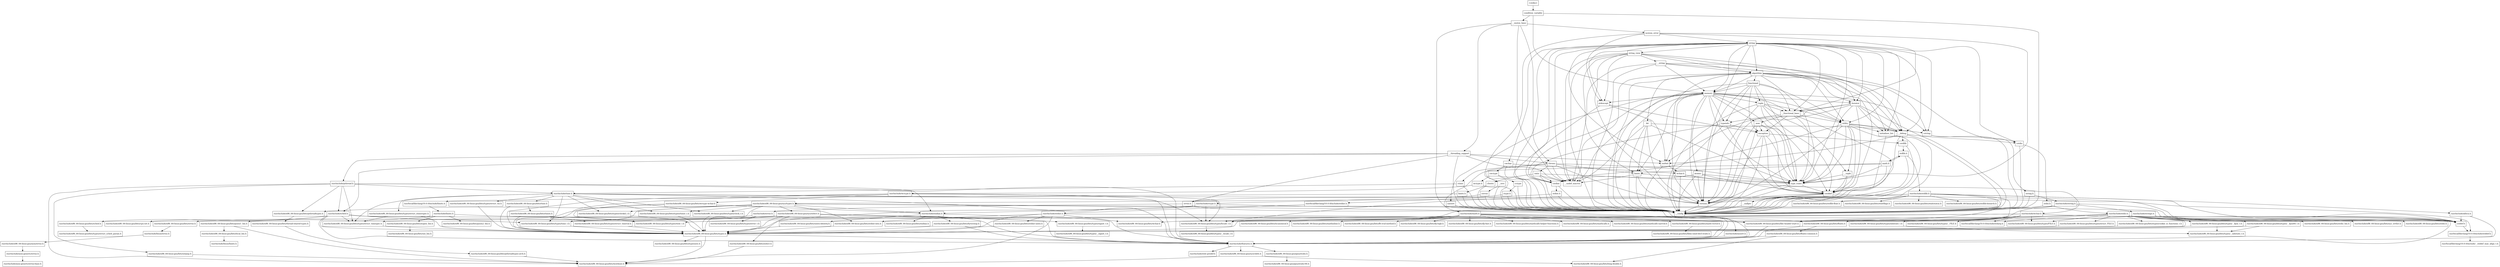 digraph "dependencies" {
  header_0 [ shape="box", label="\<stdin\>" ];
  header_1 [ shape="box", label="condition_variable" ];
  header_10 [ shape="box", label="/usr/include/pthread.h" ];
  header_100 [ shape="box", label="/usr/include/x86_64-linux-gnu/bits/mathcalls.h" ];
  header_101 [ shape="box", label="/usr/include/x86_64-linux-gnu/bits/mathcalls-narrow.h" ];
  header_102 [ shape="box", label="/usr/include/x86_64-linux-gnu/bits/iscanonical.h" ];
  header_103 [ shape="box", label="/usr/include/x86_64-linux-gnu/bits/mathinline.h" ];
  header_104 [ shape="box", label="iosfwd" ];
  header_105 [ shape="box", label="wchar.h" ];
  header_106 [ shape="box", label="/usr/include/wchar.h" ];
  header_107 [ shape="box", label="/usr/local/lib/clang/10.0.0/include/stdarg.h" ];
  header_108 [ shape="box", label="/usr/include/x86_64-linux-gnu/bits/types/wint_t.h" ];
  header_109 [ shape="box", label="/usr/include/x86_64-linux-gnu/bits/types/mbstate_t.h" ];
  header_11 [ shape="box", label="__mutex_base" ];
  header_110 [ shape="box", label="/usr/include/x86_64-linux-gnu/bits/types/__mbstate_t.h" ];
  header_111 [ shape="box", label="/usr/include/x86_64-linux-gnu/bits/types/__FILE.h" ];
  header_112 [ shape="box", label="/usr/include/x86_64-linux-gnu/bits/types/FILE.h" ];
  header_113 [ shape="box", label="__functional_base" ];
  header_114 [ shape="box", label="typeinfo" ];
  header_115 [ shape="box", label="new" ];
  header_116 [ shape="box", label="utility" ];
  header_117 [ shape="box", label="__tuple" ];
  header_118 [ shape="box", label="initializer_list" ];
  header_119 [ shape="box", label="cstring" ];
  header_12 [ shape="box", label="chrono" ];
  header_120 [ shape="box", label="string.h" ];
  header_121 [ shape="box", label="/usr/include/string.h" ];
  header_122 [ shape="box", label="/usr/include/strings.h" ];
  header_123 [ shape="box", label="__debug" ];
  header_124 [ shape="box", label="cstdio" ];
  header_125 [ shape="box", label="stdio.h" ];
  header_126 [ shape="box", label="/usr/include/stdio.h" ];
  header_127 [ shape="box", label="/usr/include/x86_64-linux-gnu/bits/types/__fpos_t.h" ];
  header_128 [ shape="box", label="/usr/include/x86_64-linux-gnu/bits/types/__fpos64_t.h" ];
  header_129 [ shape="box", label="/usr/include/x86_64-linux-gnu/bits/types/struct_FILE.h" ];
  header_13 [ shape="box", label="ctime" ];
  header_130 [ shape="box", label="/usr/include/x86_64-linux-gnu/bits/types/cookie_io_functions_t.h" ];
  header_131 [ shape="box", label="/usr/include/x86_64-linux-gnu/bits/stdio_lim.h" ];
  header_132 [ shape="box", label="/usr/include/x86_64-linux-gnu/bits/sys_errlist.h" ];
  header_133 [ shape="box", label="/usr/include/x86_64-linux-gnu/bits/stdio.h" ];
  header_134 [ shape="box", label="string" ];
  header_135 [ shape="box", label="string_view" ];
  header_136 [ shape="box", label="__string" ];
  header_137 [ shape="box", label="algorithm" ];
  header_138 [ shape="box", label="memory" ];
  header_139 [ shape="box", label="iterator" ];
  header_14 [ shape="box", label="/usr/include/time.h" ];
  header_140 [ shape="box", label="tuple" ];
  header_141 [ shape="box", label="cassert" ];
  header_142 [ shape="box", label="/usr/include/assert.h" ];
  header_143 [ shape="box", label="atomic" ];
  header_144 [ shape="box", label="functional" ];
  header_145 [ shape="box", label="bit" ];
  header_146 [ shape="box", label="cwchar" ];
  header_147 [ shape="box", label="cwctype" ];
  header_148 [ shape="box", label="cctype" ];
  header_149 [ shape="box", label="ctype.h" ];
  header_15 [ shape="box", label="stddef.h" ];
  header_150 [ shape="box", label="/usr/include/ctype.h" ];
  header_151 [ shape="box", label="wctype.h" ];
  header_152 [ shape="box", label="/usr/include/wctype.h" ];
  header_153 [ shape="box", label="/usr/include/x86_64-linux-gnu/bits/wctype-wchar.h" ];
  header_154 [ shape="box", label="__threading_support" ];
  header_155 [ shape="box", label="/usr/include/sched.h" ];
  header_156 [ shape="box", label="/usr/include/x86_64-linux-gnu/bits/sched.h" ];
  header_157 [ shape="box", label="/usr/include/x86_64-linux-gnu/bits/types/struct_sched_param.h" ];
  header_158 [ shape="box", label="/usr/include/x86_64-linux-gnu/bits/cpu-set.h" ];
  header_159 [ shape="box", label="/usr/include/x86_64-linux-gnu/bits/setjmp.h" ];
  header_16 [ shape="box", label="/usr/local/lib/clang/10.0.0/include/stddef.h" ];
  header_17 [ shape="box", label="/usr/include/x86_64-linux-gnu/bits/time.h" ];
  header_18 [ shape="box", label="/usr/include/x86_64-linux-gnu/bits/types.h" ];
  header_19 [ shape="box", label="/usr/include/x86_64-linux-gnu/bits/typesizes.h" ];
  header_2 [ shape="box", label="__config" ];
  header_20 [ shape="box", label="/usr/include/x86_64-linux-gnu/bits/timex.h" ];
  header_21 [ shape="box", label="/usr/include/x86_64-linux-gnu/bits/types/struct_timeval.h" ];
  header_22 [ shape="box", label="/usr/include/x86_64-linux-gnu/bits/types/clock_t.h" ];
  header_23 [ shape="box", label="/usr/include/x86_64-linux-gnu/bits/types/time_t.h" ];
  header_24 [ shape="box", label="/usr/include/x86_64-linux-gnu/bits/types/struct_tm.h" ];
  header_25 [ shape="box", label="/usr/include/x86_64-linux-gnu/bits/types/struct_timespec.h" ];
  header_26 [ shape="box", label="/usr/include/x86_64-linux-gnu/bits/types/clockid_t.h" ];
  header_27 [ shape="box", label="/usr/include/x86_64-linux-gnu/bits/types/timer_t.h" ];
  header_28 [ shape="box", label="/usr/include/x86_64-linux-gnu/bits/types/struct_itimerspec.h" ];
  header_29 [ shape="box", label="/usr/include/x86_64-linux-gnu/bits/types/locale_t.h" ];
  header_3 [ shape="box", label="/usr/include/features.h" ];
  header_30 [ shape="box", label="/usr/include/x86_64-linux-gnu/bits/types/__locale_t.h" ];
  header_31 [ shape="box", label="type_traits" ];
  header_32 [ shape="box", label="cstddef" ];
  header_33 [ shape="box", label="version" ];
  header_34 [ shape="box", label="/usr/local/lib/clang/10.0.0/include/__stddef_max_align_t.h" ];
  header_35 [ shape="box", label="__nullptr" ];
  header_36 [ shape="box", label="ratio" ];
  header_37 [ shape="box", label="cstdint" ];
  header_38 [ shape="box", label="stdint.h" ];
  header_39 [ shape="box", label="/usr/local/lib/clang/10.0.0/include/stdint.h" ];
  header_4 [ shape="box", label="/usr/include/stdc-predef.h" ];
  header_40 [ shape="box", label="/usr/include/stdint.h" ];
  header_41 [ shape="box", label="/usr/include/x86_64-linux-gnu/bits/libc-header-start.h" ];
  header_42 [ shape="box", label="/usr/include/x86_64-linux-gnu/bits/wchar.h" ];
  header_43 [ shape="box", label="/usr/include/x86_64-linux-gnu/bits/stdint-intn.h" ];
  header_44 [ shape="box", label="/usr/include/x86_64-linux-gnu/bits/stdint-uintn.h" ];
  header_45 [ shape="box", label="climits" ];
  header_46 [ shape="box", label="limits.h" ];
  header_47 [ shape="box", label="/usr/local/lib/clang/10.0.0/include/limits.h" ];
  header_48 [ shape="box", label="/usr/include/limits.h" ];
  header_49 [ shape="box", label="/usr/include/x86_64-linux-gnu/bits/posix1_lim.h" ];
  header_5 [ shape="box", label="/usr/include/x86_64-linux-gnu/sys/cdefs.h" ];
  header_50 [ shape="box", label="/usr/include/x86_64-linux-gnu/bits/local_lim.h" ];
  header_51 [ shape="box", label="/usr/include/linux/limits.h" ];
  header_52 [ shape="box", label="/usr/include/x86_64-linux-gnu/bits/posix2_lim.h" ];
  header_53 [ shape="box", label="/usr/include/x86_64-linux-gnu/bits/xopen_lim.h" ];
  header_54 [ shape="box", label="/usr/include/x86_64-linux-gnu/bits/uio_lim.h" ];
  header_55 [ shape="box", label="__undef_macros" ];
  header_56 [ shape="box", label="limits" ];
  header_57 [ shape="box", label="system_error" ];
  header_58 [ shape="box", label="__errc" ];
  header_59 [ shape="box", label="cerrno" ];
  header_6 [ shape="box", label="/usr/include/x86_64-linux-gnu/bits/wordsize.h" ];
  header_60 [ shape="box", label="errno.h" ];
  header_61 [ shape="box", label="/usr/include/errno.h" ];
  header_62 [ shape="box", label="/usr/include/x86_64-linux-gnu/bits/errno.h" ];
  header_63 [ shape="box", label="/usr/include/linux/errno.h" ];
  header_64 [ shape="box", label="/usr/include/x86_64-linux-gnu/asm/errno.h" ];
  header_65 [ shape="box", label="/usr/include/asm-generic/errno.h" ];
  header_66 [ shape="box", label="/usr/include/asm-generic/errno-base.h" ];
  header_67 [ shape="box", label="/usr/include/x86_64-linux-gnu/bits/types/error_t.h" ];
  header_68 [ shape="box", label="stdexcept" ];
  header_69 [ shape="box", label="exception" ];
  header_7 [ shape="box", label="/usr/include/x86_64-linux-gnu/bits/long-double.h" ];
  header_70 [ shape="box", label="cstdlib" ];
  header_71 [ shape="box", label="stdlib.h" ];
  header_72 [ shape="box", label="/usr/include/stdlib.h" ];
  header_73 [ shape="box", label="/usr/include/x86_64-linux-gnu/bits/waitflags.h" ];
  header_74 [ shape="box", label="/usr/include/x86_64-linux-gnu/bits/waitstatus.h" ];
  header_75 [ shape="box", label="/usr/include/x86_64-linux-gnu/bits/floatn.h" ];
  header_76 [ shape="box", label="/usr/include/x86_64-linux-gnu/bits/floatn-common.h" ];
  header_77 [ shape="box", label="/usr/include/x86_64-linux-gnu/sys/types.h" ];
  header_78 [ shape="box", label="/usr/include/endian.h" ];
  header_79 [ shape="box", label="/usr/include/x86_64-linux-gnu/bits/endian.h" ];
  header_8 [ shape="box", label="/usr/include/x86_64-linux-gnu/gnu/stubs.h" ];
  header_80 [ shape="box", label="/usr/include/x86_64-linux-gnu/bits/byteswap.h" ];
  header_81 [ shape="box", label="/usr/include/x86_64-linux-gnu/bits/uintn-identity.h" ];
  header_82 [ shape="box", label="/usr/include/x86_64-linux-gnu/sys/select.h" ];
  header_83 [ shape="box", label="/usr/include/x86_64-linux-gnu/bits/select.h" ];
  header_84 [ shape="box", label="/usr/include/x86_64-linux-gnu/bits/types/sigset_t.h" ];
  header_85 [ shape="box", label="/usr/include/x86_64-linux-gnu/bits/types/__sigset_t.h" ];
  header_86 [ shape="box", label="/usr/include/x86_64-linux-gnu/bits/pthreadtypes.h" ];
  header_87 [ shape="box", label="/usr/include/x86_64-linux-gnu/bits/thread-shared-types.h" ];
  header_88 [ shape="box", label="/usr/include/x86_64-linux-gnu/bits/pthreadtypes-arch.h" ];
  header_89 [ shape="box", label="/usr/include/alloca.h" ];
  header_9 [ shape="box", label="/usr/include/x86_64-linux-gnu/gnu/stubs-64.h" ];
  header_90 [ shape="box", label="/usr/include/x86_64-linux-gnu/bits/stdlib-bsearch.h" ];
  header_91 [ shape="box", label="/usr/include/x86_64-linux-gnu/bits/stdlib-float.h" ];
  header_92 [ shape="box", label="math.h" ];
  header_93 [ shape="box", label="/usr/include/math.h" ];
  header_94 [ shape="box", label="/usr/include/x86_64-linux-gnu/bits/math-vector.h" ];
  header_95 [ shape="box", label="/usr/include/x86_64-linux-gnu/bits/libm-simd-decl-stubs.h" ];
  header_96 [ shape="box", label="/usr/include/x86_64-linux-gnu/bits/flt-eval-method.h" ];
  header_97 [ shape="box", label="/usr/include/x86_64-linux-gnu/bits/fp-logb.h" ];
  header_98 [ shape="box", label="/usr/include/x86_64-linux-gnu/bits/fp-fast.h" ];
  header_99 [ shape="box", label="/usr/include/x86_64-linux-gnu/bits/mathcalls-helper-functions.h" ];
  header_118 -> header_32;
  header_118 -> header_2;
  header_119 -> header_2;
  header_119 -> header_120;
  header_61 -> header_62;
  header_61 -> header_3;
  header_61 -> header_67;
  header_60 -> header_61;
  header_60 -> header_2;
  header_63 -> header_64;
  header_62 -> header_63;
  header_65 -> header_66;
  header_64 -> header_65;
  header_69 -> header_32;
  header_69 -> header_70;
  header_69 -> header_2;
  header_69 -> header_33;
  header_69 -> header_31;
  header_68 -> header_69;
  header_68 -> header_104;
  header_68 -> header_2;
  header_114 -> header_69;
  header_114 -> header_32;
  header_114 -> header_2;
  header_114 -> header_37;
  header_115 -> header_69;
  header_115 -> header_32;
  header_115 -> header_2;
  header_115 -> header_33;
  header_115 -> header_31;
  header_72 -> header_15;
  header_72 -> header_29;
  header_72 -> header_41;
  header_72 -> header_73;
  header_72 -> header_89;
  header_72 -> header_77;
  header_72 -> header_74;
  header_72 -> header_75;
  header_72 -> header_90;
  header_72 -> header_91;
  header_70 -> header_71;
  header_70 -> header_2;
  header_71 -> header_72;
  header_71 -> header_2;
  header_71 -> header_92;
  header_76 -> header_7;
  header_76 -> header_3;
  header_77 -> header_15;
  header_77 -> header_27;
  header_77 -> header_26;
  header_77 -> header_18;
  header_77 -> header_23;
  header_77 -> header_22;
  header_77 -> header_43;
  header_77 -> header_3;
  header_77 -> header_82;
  header_77 -> header_78;
  header_77 -> header_86;
  header_75 -> header_76;
  header_75 -> header_3;
  header_116 -> header_123;
  header_116 -> header_37;
  header_116 -> header_32;
  header_116 -> header_33;
  header_116 -> header_31;
  header_116 -> header_2;
  header_116 -> header_118;
  header_116 -> header_119;
  header_116 -> header_117;
  header_117 -> header_32;
  header_117 -> header_2;
  header_117 -> header_31;
  header_78 -> header_81;
  header_78 -> header_79;
  header_78 -> header_80;
  header_78 -> header_3;
  header_113 -> header_31;
  header_113 -> header_116;
  header_113 -> header_2;
  header_113 -> header_69;
  header_113 -> header_114;
  header_113 -> header_115;
  header_47 -> header_48;
  header_46 -> header_47;
  header_46 -> header_2;
  header_45 -> header_46;
  header_45 -> header_2;
  header_44 -> header_18;
  header_43 -> header_18;
  header_41 -> header_3;
  header_40 -> header_18;
  header_40 -> header_6;
  header_40 -> header_44;
  header_40 -> header_43;
  header_40 -> header_42;
  header_40 -> header_41;
  header_105 -> header_106;
  header_105 -> header_2;
  header_104 -> header_105;
  header_104 -> header_2;
  header_106 -> header_15;
  header_106 -> header_29;
  header_106 -> header_109;
  header_106 -> header_108;
  header_106 -> header_41;
  header_106 -> header_75;
  header_106 -> header_107;
  header_106 -> header_111;
  header_106 -> header_112;
  header_106 -> header_42;
  header_49 -> header_6;
  header_49 -> header_50;
  header_48 -> header_52;
  header_48 -> header_53;
  header_48 -> header_49;
  header_48 -> header_41;
  header_5 -> header_6;
  header_5 -> header_7;
  header_2 -> header_3;
  header_3 -> header_4;
  header_3 -> header_5;
  header_3 -> header_8;
  header_0 -> header_1;
  header_1 -> header_138;
  header_1 -> header_2;
  header_1 -> header_11;
  header_8 -> header_9;
  header_58 -> header_59;
  header_58 -> header_2;
  header_59 -> header_60;
  header_59 -> header_2;
  header_50 -> header_51;
  header_53 -> header_54;
  header_56 -> header_2;
  header_56 -> header_55;
  header_56 -> header_33;
  header_56 -> header_31;
  header_57 -> header_58;
  header_57 -> header_68;
  header_57 -> header_134;
  header_57 -> header_113;
  header_57 -> header_31;
  header_130 -> header_18;
  header_134 -> header_55;
  header_134 -> header_123;
  header_134 -> header_146;
  header_134 -> header_37;
  header_134 -> header_139;
  header_134 -> header_137;
  header_134 -> header_33;
  header_134 -> header_31;
  header_134 -> header_68;
  header_134 -> header_138;
  header_134 -> header_124;
  header_134 -> header_2;
  header_134 -> header_135;
  header_134 -> header_118;
  header_134 -> header_119;
  header_134 -> header_116;
  header_134 -> header_104;
  header_134 -> header_113;
  header_135 -> header_123;
  header_135 -> header_137;
  header_135 -> header_33;
  header_135 -> header_56;
  header_135 -> header_55;
  header_135 -> header_2;
  header_135 -> header_136;
  header_135 -> header_139;
  header_135 -> header_68;
  header_136 -> header_55;
  header_136 -> header_124;
  header_136 -> header_123;
  header_136 -> header_137;
  header_136 -> header_138;
  header_136 -> header_2;
  header_137 -> header_55;
  header_137 -> header_145;
  header_137 -> header_144;
  header_137 -> header_123;
  header_137 -> header_32;
  header_137 -> header_33;
  header_137 -> header_31;
  header_137 -> header_138;
  header_137 -> header_2;
  header_137 -> header_118;
  header_137 -> header_119;
  header_137 -> header_116;
  header_137 -> header_139;
  header_138 -> header_141;
  header_138 -> header_140;
  header_138 -> header_143;
  header_138 -> header_55;
  header_138 -> header_37;
  header_138 -> header_119;
  header_138 -> header_32;
  header_138 -> header_33;
  header_138 -> header_56;
  header_138 -> header_31;
  header_138 -> header_68;
  header_138 -> header_2;
  header_138 -> header_104;
  header_138 -> header_116;
  header_138 -> header_139;
  header_138 -> header_114;
  header_138 -> header_115;
  header_138 -> header_113;
  header_139 -> header_123;
  header_139 -> header_32;
  header_139 -> header_33;
  header_139 -> header_31;
  header_139 -> header_2;
  header_139 -> header_118;
  header_139 -> header_104;
  header_139 -> header_113;
  header_29 -> header_30;
  header_28 -> header_25;
  header_28 -> header_18;
  header_25 -> header_18;
  header_24 -> header_18;
  header_27 -> header_18;
  header_26 -> header_18;
  header_21 -> header_18;
  header_20 -> header_21;
  header_20 -> header_18;
  header_23 -> header_18;
  header_22 -> header_18;
  header_127 -> header_18;
  header_127 -> header_110;
  header_126 -> header_15;
  header_126 -> header_18;
  header_126 -> header_130;
  header_126 -> header_127;
  header_126 -> header_131;
  header_126 -> header_132;
  header_126 -> header_133;
  header_126 -> header_41;
  header_126 -> header_107;
  header_126 -> header_111;
  header_126 -> header_112;
  header_126 -> header_129;
  header_126 -> header_128;
  header_125 -> header_126;
  header_125 -> header_2;
  header_124 -> header_125;
  header_124 -> header_2;
  header_123 -> header_32;
  header_123 -> header_104;
  header_123 -> header_70;
  header_123 -> header_124;
  header_123 -> header_2;
  header_122 -> header_15;
  header_122 -> header_29;
  header_122 -> header_3;
  header_121 -> header_15;
  header_121 -> header_29;
  header_121 -> header_122;
  header_121 -> header_41;
  header_120 -> header_2;
  header_120 -> header_121;
  header_129 -> header_18;
  header_128 -> header_18;
  header_128 -> header_110;
  header_38 -> header_2;
  header_38 -> header_39;
  header_39 -> header_40;
  header_36 -> header_37;
  header_36 -> header_45;
  header_36 -> header_2;
  header_36 -> header_55;
  header_36 -> header_31;
  header_37 -> header_2;
  header_37 -> header_38;
  header_35 -> header_2;
  header_32 -> header_16;
  header_32 -> header_35;
  header_32 -> header_2;
  header_32 -> header_33;
  header_33 -> header_2;
  header_31 -> header_32;
  header_31 -> header_2;
  header_31 -> header_33;
  header_152 -> header_153;
  header_152 -> header_18;
  header_152 -> header_3;
  header_152 -> header_29;
  header_152 -> header_108;
  header_153 -> header_78;
  header_153 -> header_18;
  header_153 -> header_108;
  header_150 -> header_29;
  header_150 -> header_78;
  header_150 -> header_18;
  header_150 -> header_3;
  header_151 -> header_152;
  header_151 -> header_2;
  header_156 -> header_157;
  header_154 -> header_10;
  header_154 -> header_12;
  header_154 -> header_155;
  header_154 -> header_55;
  header_154 -> header_60;
  header_154 -> header_2;
  header_154 -> header_104;
  header_155 -> header_15;
  header_155 -> header_156;
  header_155 -> header_25;
  header_155 -> header_158;
  header_155 -> header_18;
  header_155 -> header_23;
  header_155 -> header_3;
  header_159 -> header_6;
  header_109 -> header_110;
  header_89 -> header_15;
  header_89 -> header_3;
  header_88 -> header_6;
  header_83 -> header_6;
  header_82 -> header_25;
  header_82 -> header_18;
  header_82 -> header_21;
  header_82 -> header_23;
  header_82 -> header_3;
  header_82 -> header_83;
  header_82 -> header_84;
  header_81 -> header_18;
  header_80 -> header_18;
  header_80 -> header_3;
  header_87 -> header_88;
  header_86 -> header_87;
  header_84 -> header_85;
  header_141 -> header_142;
  header_141 -> header_2;
  header_140 -> header_32;
  header_140 -> header_33;
  header_140 -> header_31;
  header_140 -> header_2;
  header_140 -> header_116;
  header_140 -> header_117;
  header_140 -> header_113;
  header_143 -> header_32;
  header_143 -> header_31;
  header_143 -> header_2;
  header_143 -> header_33;
  header_143 -> header_37;
  header_142 -> header_3;
  header_145 -> header_55;
  header_145 -> header_56;
  header_145 -> header_33;
  header_145 -> header_123;
  header_145 -> header_2;
  header_145 -> header_31;
  header_144 -> header_140;
  header_144 -> header_116;
  header_144 -> header_33;
  header_144 -> header_31;
  header_144 -> header_138;
  header_144 -> header_2;
  header_144 -> header_69;
  header_144 -> header_114;
  header_144 -> header_113;
  header_147 -> header_148;
  header_147 -> header_151;
  header_147 -> header_2;
  header_146 -> header_105;
  header_146 -> header_2;
  header_146 -> header_147;
  header_149 -> header_150;
  header_149 -> header_2;
  header_148 -> header_149;
  header_148 -> header_2;
  header_14 -> header_15;
  header_14 -> header_17;
  header_14 -> header_29;
  header_14 -> header_28;
  header_14 -> header_25;
  header_14 -> header_24;
  header_14 -> header_27;
  header_14 -> header_26;
  header_14 -> header_23;
  header_14 -> header_22;
  header_14 -> header_3;
  header_15 -> header_16;
  header_16 -> header_34;
  header_17 -> header_18;
  header_17 -> header_20;
  header_10 -> header_14;
  header_10 -> header_155;
  header_10 -> header_25;
  header_10 -> header_159;
  header_10 -> header_6;
  header_10 -> header_3;
  header_10 -> header_78;
  header_10 -> header_86;
  header_11 -> header_55;
  header_11 -> header_2;
  header_11 -> header_154;
  header_11 -> header_12;
  header_11 -> header_57;
  header_12 -> header_55;
  header_12 -> header_13;
  header_12 -> header_36;
  header_12 -> header_33;
  header_12 -> header_56;
  header_12 -> header_31;
  header_12 -> header_2;
  header_13 -> header_14;
  header_13 -> header_2;
  header_18 -> header_6;
  header_18 -> header_3;
  header_18 -> header_19;
  header_94 -> header_95;
  header_92 -> header_31;
  header_92 -> header_71;
  header_92 -> header_2;
  header_92 -> header_56;
  header_92 -> header_93;
  header_93 -> header_18;
  header_93 -> header_98;
  header_93 -> header_99;
  header_93 -> header_41;
  header_93 -> header_75;
  header_93 -> header_94;
  header_93 -> header_96;
  header_93 -> header_97;
  header_93 -> header_101;
  header_93 -> header_100;
  header_93 -> header_103;
  header_93 -> header_102;
}